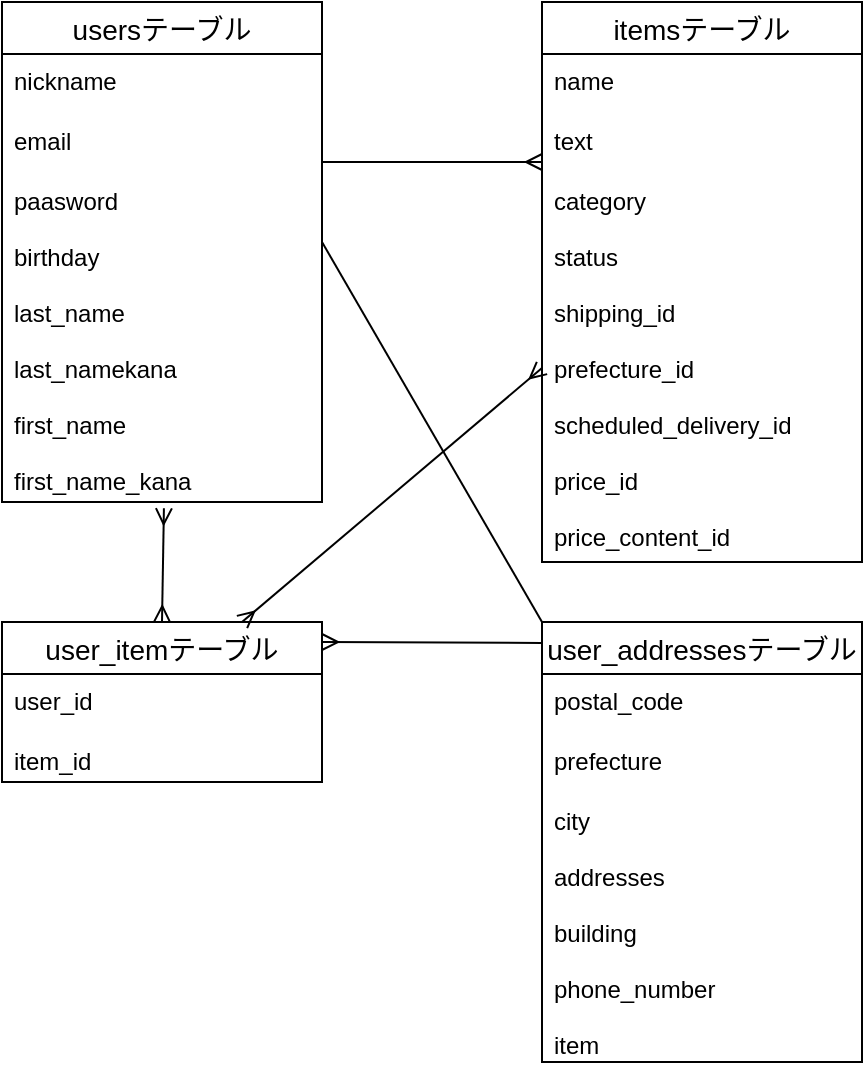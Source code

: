 <mxfile>
    <diagram id="ArwTgXLO4oEW9WbNiBk0" name="ページ1">
        <mxGraphModel dx="1080" dy="900" grid="1" gridSize="10" guides="1" tooltips="1" connect="1" arrows="1" fold="1" page="1" pageScale="1" pageWidth="850" pageHeight="1100" math="0" shadow="0">
            <root>
                <mxCell id="0"/>
                <mxCell id="1" parent="0"/>
                <mxCell id="145" value="usersテーブル" style="swimlane;fontStyle=0;childLayout=stackLayout;horizontal=1;startSize=26;horizontalStack=0;resizeParent=1;resizeParentMax=0;resizeLast=0;collapsible=1;marginBottom=0;align=center;fontSize=14;" parent="1" vertex="1">
                    <mxGeometry x="40" y="40" width="160" height="250" as="geometry"/>
                </mxCell>
                <mxCell id="146" value="nickname" style="text;strokeColor=none;fillColor=none;spacingLeft=4;spacingRight=4;overflow=hidden;rotatable=0;points=[[0,0.5],[1,0.5]];portConstraint=eastwest;fontSize=12;" parent="145" vertex="1">
                    <mxGeometry y="26" width="160" height="30" as="geometry"/>
                </mxCell>
                <mxCell id="147" value="email" style="text;strokeColor=none;fillColor=none;spacingLeft=4;spacingRight=4;overflow=hidden;rotatable=0;points=[[0,0.5],[1,0.5]];portConstraint=eastwest;fontSize=12;" parent="145" vertex="1">
                    <mxGeometry y="56" width="160" height="30" as="geometry"/>
                </mxCell>
                <mxCell id="148" value="paasword&#10;&#10;birthday&#10;&#10;last_name&#10;&#10;last_namekana&#10;&#10;first_name&#10;&#10;first_name_kana" style="text;strokeColor=none;fillColor=none;spacingLeft=4;spacingRight=4;overflow=hidden;rotatable=0;points=[[0,0.5],[1,0.5]];portConstraint=eastwest;fontSize=12;" parent="145" vertex="1">
                    <mxGeometry y="86" width="160" height="164" as="geometry"/>
                </mxCell>
                <mxCell id="149" value="itemsテーブル" style="swimlane;fontStyle=0;childLayout=stackLayout;horizontal=1;startSize=26;horizontalStack=0;resizeParent=1;resizeParentMax=0;resizeLast=0;collapsible=1;marginBottom=0;align=center;fontSize=14;" parent="1" vertex="1">
                    <mxGeometry x="310" y="40" width="160" height="280" as="geometry"/>
                </mxCell>
                <mxCell id="150" value="name" style="text;strokeColor=none;fillColor=none;spacingLeft=4;spacingRight=4;overflow=hidden;rotatable=0;points=[[0,0.5],[1,0.5]];portConstraint=eastwest;fontSize=12;" parent="149" vertex="1">
                    <mxGeometry y="26" width="160" height="30" as="geometry"/>
                </mxCell>
                <mxCell id="151" value="text" style="text;strokeColor=none;fillColor=none;spacingLeft=4;spacingRight=4;overflow=hidden;rotatable=0;points=[[0,0.5],[1,0.5]];portConstraint=eastwest;fontSize=12;" parent="149" vertex="1">
                    <mxGeometry y="56" width="160" height="30" as="geometry"/>
                </mxCell>
                <mxCell id="152" value="category&#10;&#10;status&#10;&#10;shipping_id&#10;&#10;prefecture_id&#10;&#10;scheduled_delivery_id &#10;&#10;price_id&#10;&#10;price_content_id" style="text;strokeColor=none;fillColor=none;spacingLeft=4;spacingRight=4;overflow=hidden;rotatable=0;points=[[0,0.5],[1,0.5]];portConstraint=eastwest;fontSize=12;" parent="149" vertex="1">
                    <mxGeometry y="86" width="160" height="194" as="geometry"/>
                </mxCell>
                <mxCell id="162" value="user_addressesテーブル" style="swimlane;fontStyle=0;childLayout=stackLayout;horizontal=1;startSize=26;horizontalStack=0;resizeParent=1;resizeParentMax=0;resizeLast=0;collapsible=1;marginBottom=0;align=center;fontSize=14;" parent="1" vertex="1">
                    <mxGeometry x="310" y="350" width="160" height="220" as="geometry"/>
                </mxCell>
                <mxCell id="163" value="postal_code" style="text;strokeColor=none;fillColor=none;spacingLeft=4;spacingRight=4;overflow=hidden;rotatable=0;points=[[0,0.5],[1,0.5]];portConstraint=eastwest;fontSize=12;" parent="162" vertex="1">
                    <mxGeometry y="26" width="160" height="30" as="geometry"/>
                </mxCell>
                <mxCell id="164" value="prefecture" style="text;strokeColor=none;fillColor=none;spacingLeft=4;spacingRight=4;overflow=hidden;rotatable=0;points=[[0,0.5],[1,0.5]];portConstraint=eastwest;fontSize=12;" parent="162" vertex="1">
                    <mxGeometry y="56" width="160" height="30" as="geometry"/>
                </mxCell>
                <mxCell id="165" value="city&#10;&#10;addresses&#10;&#10;building&#10;&#10;phone_number&#10;&#10;item" style="text;strokeColor=none;fillColor=none;spacingLeft=4;spacingRight=4;overflow=hidden;rotatable=0;points=[[0,0.5],[1,0.5]];portConstraint=eastwest;fontSize=12;" parent="162" vertex="1">
                    <mxGeometry y="86" width="160" height="134" as="geometry"/>
                </mxCell>
                <mxCell id="168" value="" style="endArrow=ERmany;html=1;rounded=0;exitX=0.506;exitY=1.019;exitDx=0;exitDy=0;exitPerimeter=0;endFill=0;startArrow=ERmany;startFill=0;entryX=0.5;entryY=0;entryDx=0;entryDy=0;" parent="1" source="148" edge="1" target="185">
                    <mxGeometry relative="1" as="geometry">
                        <mxPoint x="110" y="230" as="sourcePoint"/>
                        <mxPoint x="120" y="310" as="targetPoint"/>
                    </mxGeometry>
                </mxCell>
                <mxCell id="169" value="" style="endArrow=ERmany;html=1;rounded=0;endFill=0;" parent="1" edge="1">
                    <mxGeometry relative="1" as="geometry">
                        <mxPoint x="200" y="120" as="sourcePoint"/>
                        <mxPoint x="310" y="120" as="targetPoint"/>
                    </mxGeometry>
                </mxCell>
                <mxCell id="173" value="" style="endArrow=none;html=1;rounded=0;startArrow=ERmany;startFill=0;" parent="1" edge="1">
                    <mxGeometry relative="1" as="geometry">
                        <mxPoint x="200" y="360" as="sourcePoint"/>
                        <mxPoint x="310" y="360.5" as="targetPoint"/>
                    </mxGeometry>
                </mxCell>
                <mxCell id="185" value="user_itemテーブル" style="swimlane;fontStyle=0;childLayout=stackLayout;horizontal=1;startSize=26;horizontalStack=0;resizeParent=1;resizeParentMax=0;resizeLast=0;collapsible=1;marginBottom=0;align=center;fontSize=14;" parent="1" vertex="1">
                    <mxGeometry x="40" y="350" width="160" height="80" as="geometry"/>
                </mxCell>
                <mxCell id="186" value="user_id" style="text;strokeColor=none;fillColor=none;spacingLeft=4;spacingRight=4;overflow=hidden;rotatable=0;points=[[0,0.5],[1,0.5]];portConstraint=eastwest;fontSize=12;" parent="185" vertex="1">
                    <mxGeometry y="26" width="160" height="30" as="geometry"/>
                </mxCell>
                <mxCell id="187" value="item_id" style="text;strokeColor=none;fillColor=none;spacingLeft=4;spacingRight=4;overflow=hidden;rotatable=0;points=[[0,0.5],[1,0.5]];portConstraint=eastwest;fontSize=12;" parent="185" vertex="1">
                    <mxGeometry y="56" width="160" height="24" as="geometry"/>
                </mxCell>
                <mxCell id="189" value="" style="endArrow=ERmany;html=1;rounded=0;entryX=0;entryY=0.5;entryDx=0;entryDy=0;exitX=0.75;exitY=0;exitDx=0;exitDy=0;startArrow=ERmany;startFill=0;endFill=0;" parent="1" source="185" target="152" edge="1">
                    <mxGeometry relative="1" as="geometry">
                        <mxPoint x="200" y="300" as="sourcePoint"/>
                        <mxPoint x="320" y="290" as="targetPoint"/>
                    </mxGeometry>
                </mxCell>
                <mxCell id="193" value="" style="endArrow=none;html=1;rounded=0;entryX=0;entryY=0;entryDx=0;entryDy=0;" parent="1" edge="1" target="162">
                    <mxGeometry relative="1" as="geometry">
                        <mxPoint x="200" y="160" as="sourcePoint"/>
                        <mxPoint x="340" y="305" as="targetPoint"/>
                    </mxGeometry>
                </mxCell>
            </root>
        </mxGraphModel>
    </diagram>
</mxfile>